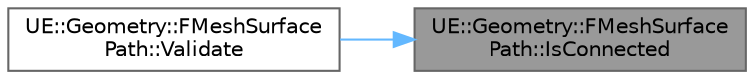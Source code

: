 digraph "UE::Geometry::FMeshSurfacePath::IsConnected"
{
 // INTERACTIVE_SVG=YES
 // LATEX_PDF_SIZE
  bgcolor="transparent";
  edge [fontname=Helvetica,fontsize=10,labelfontname=Helvetica,labelfontsize=10];
  node [fontname=Helvetica,fontsize=10,shape=box,height=0.2,width=0.4];
  rankdir="RL";
  Node1 [id="Node000001",label="UE::Geometry::FMeshSurface\lPath::IsConnected",height=0.2,width=0.4,color="gray40", fillcolor="grey60", style="filled", fontcolor="black",tooltip=" "];
  Node1 -> Node2 [id="edge1_Node000001_Node000002",dir="back",color="steelblue1",style="solid",tooltip=" "];
  Node2 [id="Node000002",label="UE::Geometry::FMeshSurface\lPath::Validate",height=0.2,width=0.4,color="grey40", fillcolor="white", style="filled",URL="$d7/d7f/classUE_1_1Geometry_1_1FMeshSurfacePath.html#a663cac381b7df0d0a3012710930a1f0a",tooltip=" "];
}
